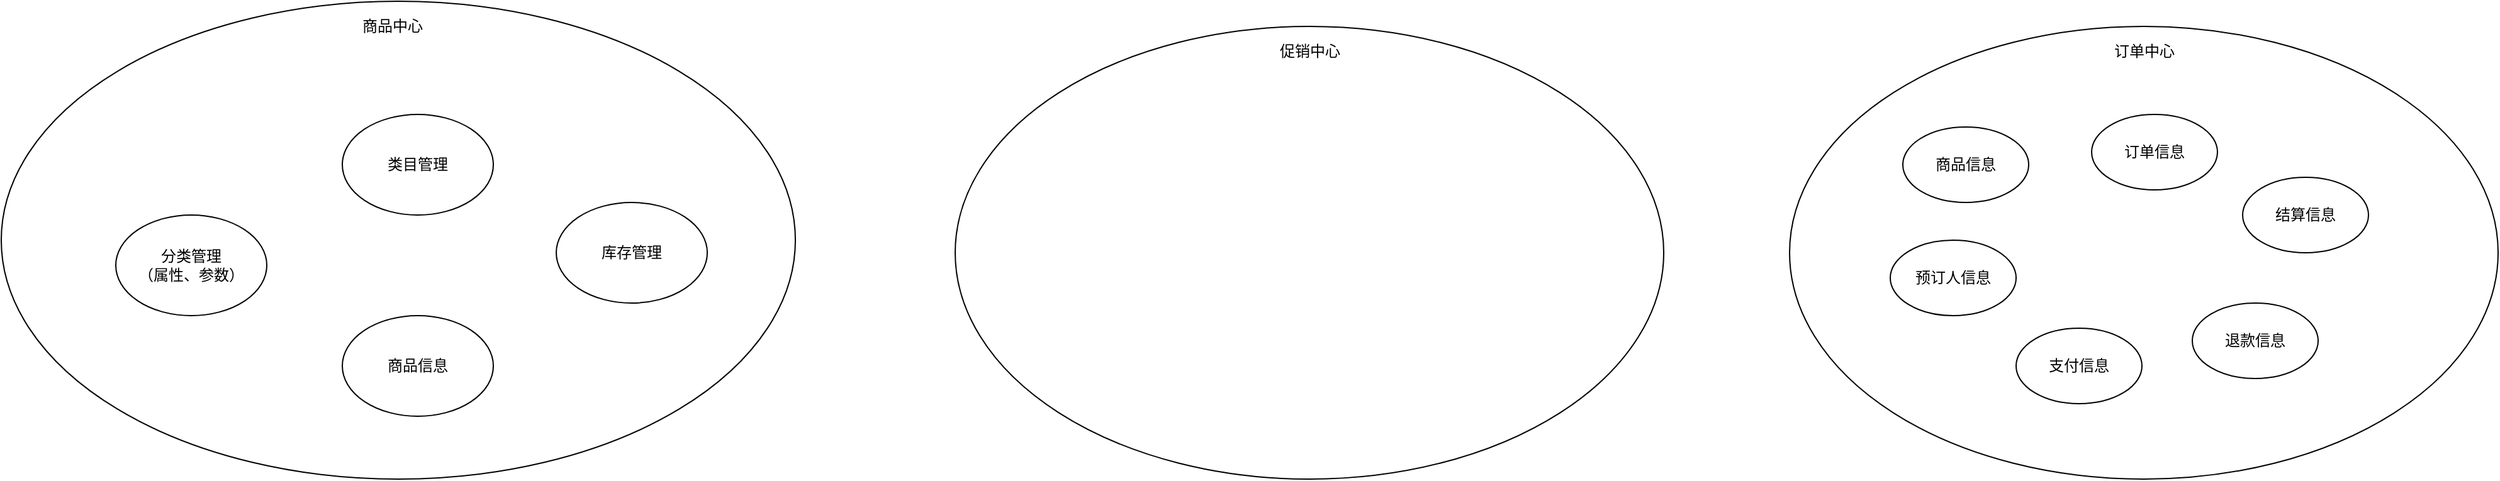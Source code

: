 <mxfile version="13.0.1" type="github" pages="3"><diagram id="E3xM5kdhFBwLVMJYGcJJ" name="商城"><mxGraphModel dx="1426" dy="771" grid="1" gridSize="10" guides="1" tooltips="1" connect="1" arrows="1" fold="1" page="1" pageScale="1" pageWidth="827" pageHeight="1169" math="0" shadow="0"><root><mxCell id="0"/><mxCell id="1" parent="0"/><mxCell id="_-dBqUw7yIvfTAB3wseH-2" value="" style="ellipse;whiteSpace=wrap;html=1;gradientColor=#ffffff;" vertex="1" parent="1"><mxGeometry x="69" y="90" width="631" height="380" as="geometry"/></mxCell><mxCell id="_-dBqUw7yIvfTAB3wseH-3" value="分类管理&lt;br&gt;（属性、参数）" style="ellipse;whiteSpace=wrap;html=1;gradientColor=#ffffff;" vertex="1" parent="1"><mxGeometry x="160" y="260" width="120" height="80" as="geometry"/></mxCell><mxCell id="_-dBqUw7yIvfTAB3wseH-4" value="商品中心" style="text;html=1;strokeColor=none;fillColor=none;align=center;verticalAlign=middle;whiteSpace=wrap;rounded=0;" vertex="1" parent="1"><mxGeometry x="350" y="100" width="60" height="20" as="geometry"/></mxCell><mxCell id="_-dBqUw7yIvfTAB3wseH-5" value="类目管理" style="ellipse;whiteSpace=wrap;html=1;gradientColor=#ffffff;" vertex="1" parent="1"><mxGeometry x="340" y="180" width="120" height="80" as="geometry"/></mxCell><mxCell id="_-dBqUw7yIvfTAB3wseH-6" value="商品信息" style="ellipse;whiteSpace=wrap;html=1;gradientColor=#ffffff;" vertex="1" parent="1"><mxGeometry x="340" y="340" width="120" height="80" as="geometry"/></mxCell><mxCell id="_-dBqUw7yIvfTAB3wseH-7" value="库存管理" style="ellipse;whiteSpace=wrap;html=1;gradientColor=#ffffff;" vertex="1" parent="1"><mxGeometry x="510" y="250" width="120" height="80" as="geometry"/></mxCell><mxCell id="_-dBqUw7yIvfTAB3wseH-8" value="" style="ellipse;whiteSpace=wrap;html=1;gradientColor=#ffffff;" vertex="1" parent="1"><mxGeometry x="827" y="110" width="563" height="360" as="geometry"/></mxCell><mxCell id="_-dBqUw7yIvfTAB3wseH-9" value="促销中心" style="text;html=1;strokeColor=none;fillColor=none;align=center;verticalAlign=middle;whiteSpace=wrap;rounded=0;" vertex="1" parent="1"><mxGeometry x="1078.5" y="120" width="60" height="20" as="geometry"/></mxCell><mxCell id="_-dBqUw7yIvfTAB3wseH-10" value="" style="ellipse;whiteSpace=wrap;html=1;gradientColor=#ffffff;" vertex="1" parent="1"><mxGeometry x="1490" y="110" width="563" height="360" as="geometry"/></mxCell><mxCell id="_-dBqUw7yIvfTAB3wseH-11" value="订单中心" style="text;html=1;strokeColor=none;fillColor=none;align=center;verticalAlign=middle;whiteSpace=wrap;rounded=0;" vertex="1" parent="1"><mxGeometry x="1741.5" y="120" width="60" height="20" as="geometry"/></mxCell><mxCell id="_-dBqUw7yIvfTAB3wseH-12" value="商品信息" style="ellipse;whiteSpace=wrap;html=1;gradientColor=#ffffff;" vertex="1" parent="1"><mxGeometry x="1580" y="190" width="100" height="60" as="geometry"/></mxCell><mxCell id="_-dBqUw7yIvfTAB3wseH-13" value="订单信息" style="ellipse;whiteSpace=wrap;html=1;gradientColor=#ffffff;" vertex="1" parent="1"><mxGeometry x="1730" y="180" width="100" height="60" as="geometry"/></mxCell><mxCell id="_-dBqUw7yIvfTAB3wseH-14" value="预订人信息" style="ellipse;whiteSpace=wrap;html=1;gradientColor=#ffffff;" vertex="1" parent="1"><mxGeometry x="1570" y="280" width="100" height="60" as="geometry"/></mxCell><mxCell id="_-dBqUw7yIvfTAB3wseH-15" value="支付信息" style="ellipse;whiteSpace=wrap;html=1;gradientColor=#ffffff;" vertex="1" parent="1"><mxGeometry x="1670" y="350" width="100" height="60" as="geometry"/></mxCell><mxCell id="_-dBqUw7yIvfTAB3wseH-16" value="退款信息" style="ellipse;whiteSpace=wrap;html=1;gradientColor=#ffffff;" vertex="1" parent="1"><mxGeometry x="1810" y="330" width="100" height="60" as="geometry"/></mxCell><mxCell id="_-dBqUw7yIvfTAB3wseH-17" value="结算信息" style="ellipse;whiteSpace=wrap;html=1;gradientColor=#ffffff;" vertex="1" parent="1"><mxGeometry x="1850" y="230" width="100" height="60" as="geometry"/></mxCell></root></mxGraphModel></diagram><diagram id="6WBcuFHfQ5kvwQithOvC" name="Page-2"><mxGraphModel dx="1426" dy="771" grid="1" gridSize="10" guides="1" tooltips="1" connect="1" arrows="1" fold="1" page="1" pageScale="1" pageWidth="827" pageHeight="1169" math="0" shadow="0"><root><mxCell id="hRncgYBcbpfOWR7ziB46-0"/><mxCell id="hRncgYBcbpfOWR7ziB46-1" parent="hRncgYBcbpfOWR7ziB46-0"/><mxCell id="hRncgYBcbpfOWR7ziB46-2" value="商品" style="ellipse;whiteSpace=wrap;html=1;gradientColor=#ffffff;" vertex="1" parent="hRncgYBcbpfOWR7ziB46-1"><mxGeometry x="310" y="250" width="226" height="120" as="geometry"/></mxCell><mxCell id="hRncgYBcbpfOWR7ziB46-3" value="订单" style="ellipse;whiteSpace=wrap;html=1;gradientColor=#ffffff;" vertex="1" parent="hRncgYBcbpfOWR7ziB46-1"><mxGeometry x="100" y="270" width="120" height="80" as="geometry"/></mxCell><mxCell id="hRncgYBcbpfOWR7ziB46-4" value="促销" style="ellipse;whiteSpace=wrap;html=1;gradientColor=#ffffff;" vertex="1" parent="hRncgYBcbpfOWR7ziB46-1"><mxGeometry x="630" y="280" width="120" height="80" as="geometry"/></mxCell></root></mxGraphModel></diagram><diagram id="qINoJ6QLdbQ89NbVhY2Q" name="概览-产品"><mxGraphModel dx="2037" dy="1150" grid="1" gridSize="10" guides="1" tooltips="1" connect="1" arrows="1" fold="1" page="1" pageScale="1" pageWidth="827" pageHeight="1169" math="0" shadow="0"><root><mxCell id="K1xtMbe7Ad5UqCrFpwCg-0"/><mxCell id="K1xtMbe7Ad5UqCrFpwCg-1" parent="K1xtMbe7Ad5UqCrFpwCg-0"/><mxCell id="K1xtMbe7Ad5UqCrFpwCg-56" value="" style="rounded=0;whiteSpace=wrap;html=1;gradientColor=#ffffff;" vertex="1" parent="K1xtMbe7Ad5UqCrFpwCg-1"><mxGeometry x="80" y="20" width="1500" height="820" as="geometry"/></mxCell><mxCell id="K1xtMbe7Ad5UqCrFpwCg-27" value="" style="rounded=0;whiteSpace=wrap;html=1;gradientColor=#ffffff;" vertex="1" parent="K1xtMbe7Ad5UqCrFpwCg-1"><mxGeometry x="80" y="860" width="1760" height="250" as="geometry"/></mxCell><mxCell id="K1xtMbe7Ad5UqCrFpwCg-18" value="" style="rounded=0;whiteSpace=wrap;html=1;gradientColor=#ffffff;" vertex="1" parent="K1xtMbe7Ad5UqCrFpwCg-1"><mxGeometry x="160" y="890" width="630" height="200" as="geometry"/></mxCell><mxCell id="K1xtMbe7Ad5UqCrFpwCg-2" value="" style="rounded=0;whiteSpace=wrap;html=1;fontFamily=Helvetica;fontSize=12;fontColor=#000000;align=center;strokeColor=#000000;fillColor=#ffffff;gradientColor=#ffffff;" vertex="1" parent="K1xtMbe7Ad5UqCrFpwCg-1"><mxGeometry x="170" y="940" width="200" height="140" as="geometry"/></mxCell><mxCell id="K1xtMbe7Ad5UqCrFpwCg-7" value="" style="rounded=0;whiteSpace=wrap;html=1;fontFamily=Helvetica;fontSize=12;fontColor=#000000;align=center;strokeColor=#000000;fillColor=#ffffff;gradientColor=#ffffff;" vertex="1" parent="K1xtMbe7Ad5UqCrFpwCg-1"><mxGeometry x="384" y="940" width="196" height="140" as="geometry"/></mxCell><mxCell id="K1xtMbe7Ad5UqCrFpwCg-8" value="CRS" style="rounded=0;whiteSpace=wrap;html=1;gradientColor=#ffffff;" vertex="1" parent="K1xtMbe7Ad5UqCrFpwCg-1"><mxGeometry x="470" y="990" width="100" height="30" as="geometry"/></mxCell><mxCell id="K1xtMbe7Ad5UqCrFpwCg-9" value="PMS" style="rounded=0;whiteSpace=wrap;html=1;gradientColor=#ffffff;" vertex="1" parent="K1xtMbe7Ad5UqCrFpwCg-1"><mxGeometry x="390" y="1030" width="180" height="40" as="geometry"/></mxCell><mxCell id="K1xtMbe7Ad5UqCrFpwCg-11" value="&lt;font style=&quot;font-size: 14px&quot;&gt;&lt;b&gt;小B供应（旅馆、客栈）&lt;/b&gt;&lt;/font&gt;" style="text;html=1;strokeColor=none;fillColor=none;align=center;verticalAlign=middle;whiteSpace=wrap;rounded=0;" vertex="1" parent="K1xtMbe7Ad5UqCrFpwCg-1"><mxGeometry x="410" y="950" width="157" height="20" as="geometry"/></mxCell><mxCell id="K1xtMbe7Ad5UqCrFpwCg-13" value="" style="rounded=0;whiteSpace=wrap;html=1;fontFamily=Helvetica;fontSize=12;fontColor=#000000;align=center;strokeColor=#000000;fillColor=#ffffff;gradientColor=#ffffff;" vertex="1" parent="K1xtMbe7Ad5UqCrFpwCg-1"><mxGeometry x="595" y="940" width="185" height="140" as="geometry"/></mxCell><mxCell id="K1xtMbe7Ad5UqCrFpwCg-16" value="&lt;font style=&quot;font-size: 14px&quot;&gt;&lt;b&gt;C端供应（民宿）&lt;/b&gt;&lt;/font&gt;" style="text;html=1;strokeColor=none;fillColor=none;align=center;verticalAlign=middle;whiteSpace=wrap;rounded=0;" vertex="1" parent="K1xtMbe7Ad5UqCrFpwCg-1"><mxGeometry x="625" y="950" width="140" height="20" as="geometry"/></mxCell><mxCell id="K1xtMbe7Ad5UqCrFpwCg-17" value="账本+人工" style="rounded=0;whiteSpace=wrap;html=1;gradientColor=#ffffff;" vertex="1" parent="K1xtMbe7Ad5UqCrFpwCg-1"><mxGeometry x="632.5" y="1000" width="110" height="40" as="geometry"/></mxCell><mxCell id="K1xtMbe7Ad5UqCrFpwCg-20" value="&lt;font style=&quot;font-size: 18px&quot;&gt;&lt;b&gt;住宿仓-PMS&lt;/b&gt;&lt;/font&gt;" style="text;html=1;strokeColor=none;fillColor=none;align=center;verticalAlign=middle;whiteSpace=wrap;rounded=0;" vertex="1" parent="K1xtMbe7Ad5UqCrFpwCg-1"><mxGeometry x="377" y="900" width="180" height="20" as="geometry"/></mxCell><mxCell id="K1xtMbe7Ad5UqCrFpwCg-3" value="CRS" style="rounded=0;whiteSpace=wrap;html=1;gradientColor=#ffffff;" vertex="1" parent="K1xtMbe7Ad5UqCrFpwCg-1"><mxGeometry x="230" y="990" width="130" height="30" as="geometry"/></mxCell><mxCell id="K1xtMbe7Ad5UqCrFpwCg-4" value="PMS" style="rounded=0;whiteSpace=wrap;html=1;gradientColor=#ffffff;" vertex="1" parent="K1xtMbe7Ad5UqCrFpwCg-1"><mxGeometry x="180" y="1035" width="80" height="35" as="geometry"/></mxCell><mxCell id="K1xtMbe7Ad5UqCrFpwCg-5" value="CMS" style="rounded=0;whiteSpace=wrap;html=1;gradientColor=#ffffff;" vertex="1" parent="K1xtMbe7Ad5UqCrFpwCg-1"><mxGeometry x="270" y="1035" width="90" height="35" as="geometry"/></mxCell><mxCell id="K1xtMbe7Ad5UqCrFpwCg-6" value="&lt;b&gt;&lt;font style=&quot;font-size: 14px&quot;&gt;大B供应（集团、酒店）&lt;/font&gt;&lt;/b&gt;" style="text;html=1;strokeColor=none;fillColor=none;align=center;verticalAlign=middle;whiteSpace=wrap;rounded=0;" vertex="1" parent="K1xtMbe7Ad5UqCrFpwCg-1"><mxGeometry x="193" y="950" width="160" height="20" as="geometry"/></mxCell><mxCell id="K1xtMbe7Ad5UqCrFpwCg-19" value="" style="rounded=0;whiteSpace=wrap;html=1;gradientColor=#ffffff;" vertex="1" parent="K1xtMbe7Ad5UqCrFpwCg-1"><mxGeometry x="180" y="990" width="40" height="30" as="geometry"/></mxCell><mxCell id="K1xtMbe7Ad5UqCrFpwCg-21" value="" style="rounded=0;whiteSpace=wrap;html=1;gradientColor=#ffffff;" vertex="1" parent="K1xtMbe7Ad5UqCrFpwCg-1"><mxGeometry x="390" y="990" width="60" height="30" as="geometry"/></mxCell><mxCell id="K1xtMbe7Ad5UqCrFpwCg-22" value="" style="rounded=0;whiteSpace=wrap;html=1;gradientColor=#ffffff;" vertex="1" parent="K1xtMbe7Ad5UqCrFpwCg-1"><mxGeometry x="810" y="890" width="490" height="200" as="geometry"/></mxCell><mxCell id="K1xtMbe7Ad5UqCrFpwCg-23" value="&lt;font style=&quot;font-size: 18px&quot;&gt;&lt;b&gt;实物仓-WMS&lt;/b&gt;&lt;/font&gt;" style="text;html=1;strokeColor=none;fillColor=none;align=center;verticalAlign=middle;whiteSpace=wrap;rounded=0;" vertex="1" parent="K1xtMbe7Ad5UqCrFpwCg-1"><mxGeometry x="965" y="900" width="180" height="20" as="geometry"/></mxCell><mxCell id="K1xtMbe7Ad5UqCrFpwCg-24" value="" style="rounded=0;whiteSpace=wrap;html=1;gradientColor=#ffffff;" vertex="1" parent="K1xtMbe7Ad5UqCrFpwCg-1"><mxGeometry x="1312" y="890" width="498" height="200" as="geometry"/></mxCell><mxCell id="K1xtMbe7Ad5UqCrFpwCg-25" value="&lt;font style=&quot;font-size: 18px&quot;&gt;&lt;b&gt;分时仓-TMS&lt;/b&gt;&lt;/font&gt;" style="text;html=1;strokeColor=none;fillColor=none;align=center;verticalAlign=middle;whiteSpace=wrap;rounded=0;" vertex="1" parent="K1xtMbe7Ad5UqCrFpwCg-1"><mxGeometry x="1500" y="900" width="180" height="20" as="geometry"/></mxCell><mxCell id="K1xtMbe7Ad5UqCrFpwCg-28" value="&lt;font style=&quot;font-size: 24px&quot;&gt;&lt;b&gt;下游履约&lt;/b&gt;&lt;/font&gt;" style="text;html=1;strokeColor=none;fillColor=none;align=center;verticalAlign=middle;whiteSpace=wrap;rounded=0;" vertex="1" parent="K1xtMbe7Ad5UqCrFpwCg-1"><mxGeometry x="95" y="972" width="40" height="20" as="geometry"/></mxCell><mxCell id="K1xtMbe7Ad5UqCrFpwCg-30" value="" style="rounded=0;whiteSpace=wrap;html=1;gradientColor=#ffffff;" vertex="1" parent="K1xtMbe7Ad5UqCrFpwCg-1"><mxGeometry x="160" y="510" width="1400" height="310" as="geometry"/></mxCell><mxCell id="K1xtMbe7Ad5UqCrFpwCg-39" value="&lt;span style=&quot;font-size: 24px&quot;&gt;&lt;b&gt;中台服务&lt;/b&gt;&lt;/span&gt;" style="text;html=1;strokeColor=none;fillColor=none;align=center;verticalAlign=middle;whiteSpace=wrap;rounded=0;" vertex="1" parent="K1xtMbe7Ad5UqCrFpwCg-1"><mxGeometry x="165" y="651" width="40" height="20" as="geometry"/></mxCell><mxCell id="K1xtMbe7Ad5UqCrFpwCg-40" value="" style="rounded=0;whiteSpace=wrap;html=1;gradientColor=#ffffff;" vertex="1" parent="K1xtMbe7Ad5UqCrFpwCg-1"><mxGeometry x="160" y="230" width="1400" height="240" as="geometry"/></mxCell><mxCell id="K1xtMbe7Ad5UqCrFpwCg-41" value="&lt;span style=&quot;font-size: 24px&quot;&gt;&lt;b&gt;业务系统&lt;/b&gt;&lt;/span&gt;" style="text;html=1;strokeColor=none;fillColor=none;align=center;verticalAlign=middle;whiteSpace=wrap;rounded=0;" vertex="1" parent="K1xtMbe7Ad5UqCrFpwCg-1"><mxGeometry x="170" y="330" width="40" height="20" as="geometry"/></mxCell><mxCell id="K1xtMbe7Ad5UqCrFpwCg-44" value="" style="rounded=0;whiteSpace=wrap;html=1;gradientColor=#ffffff;" vertex="1" parent="K1xtMbe7Ad5UqCrFpwCg-1"><mxGeometry x="160" y="60" width="1400" height="150" as="geometry"/></mxCell><mxCell id="K1xtMbe7Ad5UqCrFpwCg-45" value="&lt;span style=&quot;font-size: 24px&quot;&gt;&lt;b&gt;业务前端&lt;/b&gt;&lt;/span&gt;" style="text;html=1;strokeColor=none;fillColor=none;align=center;verticalAlign=middle;whiteSpace=wrap;rounded=0;" vertex="1" parent="K1xtMbe7Ad5UqCrFpwCg-1"><mxGeometry x="170" y="129" width="40" height="20" as="geometry"/></mxCell><mxCell id="K1xtMbe7Ad5UqCrFpwCg-46" value="" style="rounded=0;whiteSpace=wrap;html=1;gradientColor=#ffffff;" vertex="1" parent="K1xtMbe7Ad5UqCrFpwCg-1"><mxGeometry x="240" y="250" width="310" height="200" as="geometry"/></mxCell><mxCell id="K1xtMbe7Ad5UqCrFpwCg-47" value="&lt;b&gt;&lt;font style=&quot;font-size: 18px&quot;&gt;主站ToC&lt;/font&gt;&lt;/b&gt;" style="text;html=1;strokeColor=none;fillColor=none;align=center;verticalAlign=middle;whiteSpace=wrap;rounded=0;" vertex="1" parent="K1xtMbe7Ad5UqCrFpwCg-1"><mxGeometry x="339" y="270" width="105" height="20" as="geometry"/></mxCell><mxCell id="K1xtMbe7Ad5UqCrFpwCg-50" value="" style="rounded=0;whiteSpace=wrap;html=1;gradientColor=#ffffff;" vertex="1" parent="K1xtMbe7Ad5UqCrFpwCg-1"><mxGeometry x="570" y="250" width="310" height="200" as="geometry"/></mxCell><mxCell id="K1xtMbe7Ad5UqCrFpwCg-51" value="&lt;span style=&quot;font-size: 18px&quot;&gt;&lt;b&gt;商旅ToB&lt;/b&gt;&lt;/span&gt;" style="text;html=1;strokeColor=none;fillColor=none;align=center;verticalAlign=middle;whiteSpace=wrap;rounded=0;" vertex="1" parent="K1xtMbe7Ad5UqCrFpwCg-1"><mxGeometry x="669" y="270" width="105" height="20" as="geometry"/></mxCell><mxCell id="K1xtMbe7Ad5UqCrFpwCg-52" value="" style="rounded=0;whiteSpace=wrap;html=1;gradientColor=#ffffff;" vertex="1" parent="K1xtMbe7Ad5UqCrFpwCg-1"><mxGeometry x="900" y="250" width="310" height="200" as="geometry"/></mxCell><mxCell id="K1xtMbe7Ad5UqCrFpwCg-53" value="&lt;span style=&quot;font-size: 18px&quot;&gt;&lt;b&gt;商城&lt;/b&gt;&lt;/span&gt;" style="text;html=1;strokeColor=none;fillColor=none;align=center;verticalAlign=middle;whiteSpace=wrap;rounded=0;" vertex="1" parent="K1xtMbe7Ad5UqCrFpwCg-1"><mxGeometry x="999" y="270" width="105" height="20" as="geometry"/></mxCell><mxCell id="K1xtMbe7Ad5UqCrFpwCg-54" value="" style="rounded=0;whiteSpace=wrap;html=1;gradientColor=#ffffff;" vertex="1" parent="K1xtMbe7Ad5UqCrFpwCg-1"><mxGeometry x="1230" y="250" width="310" height="200" as="geometry"/></mxCell><mxCell id="K1xtMbe7Ad5UqCrFpwCg-55" value="&lt;span style=&quot;font-size: 18px&quot;&gt;&lt;b&gt;开放平台&lt;/b&gt;&lt;/span&gt;" style="text;html=1;strokeColor=none;fillColor=none;align=center;verticalAlign=middle;whiteSpace=wrap;rounded=0;" vertex="1" parent="K1xtMbe7Ad5UqCrFpwCg-1"><mxGeometry x="1329" y="270" width="105" height="20" as="geometry"/></mxCell><mxCell id="K1xtMbe7Ad5UqCrFpwCg-58" value="&lt;span style=&quot;font-size: 24px&quot;&gt;&lt;b&gt;线上平台&lt;/b&gt;&lt;/span&gt;" style="text;html=1;strokeColor=none;fillColor=none;align=center;verticalAlign=middle;whiteSpace=wrap;rounded=0;" vertex="1" parent="K1xtMbe7Ad5UqCrFpwCg-1"><mxGeometry x="95" y="440" width="40" height="20" as="geometry"/></mxCell><mxCell id="K1xtMbe7Ad5UqCrFpwCg-59" value="" style="rounded=0;whiteSpace=wrap;html=1;gradientColor=#ffffff;" vertex="1" parent="K1xtMbe7Ad5UqCrFpwCg-1"><mxGeometry x="1600" y="20" width="110" height="820" as="geometry"/></mxCell><mxCell id="K1xtMbe7Ad5UqCrFpwCg-60" value="" style="rounded=0;whiteSpace=wrap;html=1;gradientColor=#ffffff;" vertex="1" parent="K1xtMbe7Ad5UqCrFpwCg-1"><mxGeometry x="1730" y="20" width="100" height="820" as="geometry"/></mxCell><mxCell id="K1xtMbe7Ad5UqCrFpwCg-63" value="&lt;span style=&quot;font-size: 18px&quot;&gt;&lt;b&gt;竞品平台&lt;/b&gt;&lt;/span&gt;" style="text;html=1;strokeColor=none;fillColor=none;align=center;verticalAlign=middle;whiteSpace=wrap;rounded=0;" vertex="1" parent="K1xtMbe7Ad5UqCrFpwCg-1"><mxGeometry x="1640" y="440" width="30" height="20" as="geometry"/></mxCell><mxCell id="K1xtMbe7Ad5UqCrFpwCg-64" value="&lt;span style=&quot;font-size: 18px&quot;&gt;&lt;b&gt;线下渠道&lt;/b&gt;&lt;/span&gt;" style="text;html=1;strokeColor=none;fillColor=none;align=center;verticalAlign=middle;whiteSpace=wrap;rounded=0;" vertex="1" parent="K1xtMbe7Ad5UqCrFpwCg-1"><mxGeometry x="1765" y="440" width="30" height="20" as="geometry"/></mxCell><mxCell id="K1xtMbe7Ad5UqCrFpwCg-84" value="&lt;font style=&quot;font-size: 18px&quot;&gt;&lt;b&gt;商品中心&lt;/b&gt;&lt;/font&gt;" style="text;html=1;strokeColor=none;fillColor=none;align=center;verticalAlign=middle;whiteSpace=wrap;rounded=0;" vertex="1" parent="K1xtMbe7Ad5UqCrFpwCg-1"><mxGeometry x="1342.5" y="550" width="75" height="20" as="geometry"/></mxCell><mxCell id="K1xtMbe7Ad5UqCrFpwCg-87" value="" style="group" vertex="1" connectable="0" parent="K1xtMbe7Ad5UqCrFpwCg-1"><mxGeometry x="440" y="540" width="200" height="260" as="geometry"/></mxCell><mxCell id="K1xtMbe7Ad5UqCrFpwCg-31" value="" style="rounded=0;whiteSpace=wrap;html=1;gradientColor=#ffffff;" vertex="1" parent="K1xtMbe7Ad5UqCrFpwCg-87"><mxGeometry width="200" height="260" as="geometry"/></mxCell><mxCell id="K1xtMbe7Ad5UqCrFpwCg-32" value="&lt;font style=&quot;font-size: 18px&quot;&gt;&lt;b&gt;商品中心&lt;/b&gt;&lt;/font&gt;" style="text;html=1;strokeColor=none;fillColor=none;align=center;verticalAlign=middle;whiteSpace=wrap;rounded=0;" vertex="1" parent="K1xtMbe7Ad5UqCrFpwCg-87"><mxGeometry x="60" y="10" width="76.96" height="20" as="geometry"/></mxCell><mxCell id="K1xtMbe7Ad5UqCrFpwCg-102" value="&lt;b&gt;&lt;font style=&quot;font-size: 14px&quot;&gt;商品信息&lt;/font&gt;&lt;/b&gt;" style="rounded=1;whiteSpace=wrap;html=1;gradientColor=#ffffff;" vertex="1" parent="K1xtMbe7Ad5UqCrFpwCg-87"><mxGeometry x="17.391" y="71" width="78.261" height="39" as="geometry"/></mxCell><mxCell id="K1xtMbe7Ad5UqCrFpwCg-103" value="&lt;span style=&quot;font-size: 14px&quot;&gt;&lt;b&gt;商家信息&lt;/b&gt;&lt;/span&gt;" style="rounded=1;whiteSpace=wrap;html=1;gradientColor=#ffffff;" vertex="1" parent="K1xtMbe7Ad5UqCrFpwCg-87"><mxGeometry x="110.001" y="71" width="78.261" height="39" as="geometry"/></mxCell><mxCell id="K1xtMbe7Ad5UqCrFpwCg-106" value="&lt;span style=&quot;font-size: 14px&quot;&gt;&lt;b&gt;类目管理&lt;/b&gt;&lt;/span&gt;" style="rounded=1;whiteSpace=wrap;html=1;gradientColor=#ffffff;" vertex="1" parent="K1xtMbe7Ad5UqCrFpwCg-87"><mxGeometry x="17.391" y="130.5" width="78.261" height="39" as="geometry"/></mxCell><mxCell id="K1xtMbe7Ad5UqCrFpwCg-107" value="&lt;span style=&quot;font-size: 14px&quot;&gt;&lt;b&gt;品类管理&lt;/b&gt;&lt;/span&gt;" style="rounded=1;whiteSpace=wrap;html=1;gradientColor=#ffffff;" vertex="1" parent="K1xtMbe7Ad5UqCrFpwCg-87"><mxGeometry x="110.001" y="130.5" width="78.261" height="39" as="geometry"/></mxCell><mxCell id="K1xtMbe7Ad5UqCrFpwCg-108" value="&lt;span style=&quot;font-size: 14px&quot;&gt;&lt;b&gt;库存管理&lt;/b&gt;&lt;/span&gt;" style="rounded=1;whiteSpace=wrap;html=1;gradientColor=#ffffff;" vertex="1" parent="K1xtMbe7Ad5UqCrFpwCg-87"><mxGeometry x="17.391" y="190" width="78.261" height="39" as="geometry"/></mxCell><mxCell id="K1xtMbe7Ad5UqCrFpwCg-109" value="&lt;span style=&quot;font-size: 14px&quot;&gt;&lt;b&gt;品牌管理&lt;/b&gt;&lt;/span&gt;" style="rounded=1;whiteSpace=wrap;html=1;gradientColor=#ffffff;" vertex="1" parent="K1xtMbe7Ad5UqCrFpwCg-87"><mxGeometry x="110.001" y="190" width="78.261" height="39" as="geometry"/></mxCell><mxCell id="K1xtMbe7Ad5UqCrFpwCg-89" value="" style="group" vertex="1" connectable="0" parent="K1xtMbe7Ad5UqCrFpwCg-1"><mxGeometry x="662.5" y="540" width="200" height="260" as="geometry"/></mxCell><mxCell id="K1xtMbe7Ad5UqCrFpwCg-88" value="" style="group" vertex="1" connectable="0" parent="K1xtMbe7Ad5UqCrFpwCg-89"><mxGeometry width="200" height="260" as="geometry"/></mxCell><mxCell id="K1xtMbe7Ad5UqCrFpwCg-79" value="" style="rounded=0;whiteSpace=wrap;html=1;gradientColor=#ffffff;" vertex="1" parent="K1xtMbe7Ad5UqCrFpwCg-88"><mxGeometry width="200" height="260" as="geometry"/></mxCell><mxCell id="K1xtMbe7Ad5UqCrFpwCg-78" value="&lt;font style=&quot;font-size: 18px&quot;&gt;&lt;b&gt;促销中心&lt;/b&gt;&lt;/font&gt;" style="text;html=1;strokeColor=none;fillColor=none;align=center;verticalAlign=middle;whiteSpace=wrap;rounded=0;" vertex="1" parent="K1xtMbe7Ad5UqCrFpwCg-88"><mxGeometry x="56.52" y="10" width="86.96" height="20" as="geometry"/></mxCell><mxCell id="K1xtMbe7Ad5UqCrFpwCg-90" value="" style="group" vertex="1" connectable="0" parent="K1xtMbe7Ad5UqCrFpwCg-1"><mxGeometry x="890" y="540" width="200" height="260" as="geometry"/></mxCell><mxCell id="K1xtMbe7Ad5UqCrFpwCg-80" value="" style="rounded=0;whiteSpace=wrap;html=1;gradientColor=#ffffff;" vertex="1" parent="K1xtMbe7Ad5UqCrFpwCg-90"><mxGeometry width="200" height="260" as="geometry"/></mxCell><mxCell id="K1xtMbe7Ad5UqCrFpwCg-83" value="&lt;font style=&quot;font-size: 18px&quot;&gt;&lt;b&gt;订单中心&lt;/b&gt;&lt;/font&gt;" style="text;html=1;strokeColor=none;fillColor=none;align=center;verticalAlign=middle;whiteSpace=wrap;rounded=0;" vertex="1" parent="K1xtMbe7Ad5UqCrFpwCg-90"><mxGeometry x="60" y="10" width="76.96" height="20" as="geometry"/></mxCell><mxCell id="K1xtMbe7Ad5UqCrFpwCg-91" value="" style="group" vertex="1" connectable="0" parent="K1xtMbe7Ad5UqCrFpwCg-1"><mxGeometry x="1120" y="540" width="200" height="260" as="geometry"/></mxCell><mxCell id="K1xtMbe7Ad5UqCrFpwCg-81" value="" style="rounded=0;whiteSpace=wrap;html=1;gradientColor=#ffffff;" vertex="1" parent="K1xtMbe7Ad5UqCrFpwCg-91"><mxGeometry width="200" height="260" as="geometry"/></mxCell><mxCell id="K1xtMbe7Ad5UqCrFpwCg-82" value="&lt;font style=&quot;font-size: 18px&quot;&gt;&lt;b&gt;清结算中心&lt;/b&gt;&lt;/font&gt;" style="text;html=1;strokeColor=none;fillColor=none;align=center;verticalAlign=middle;whiteSpace=wrap;rounded=0;" vertex="1" parent="K1xtMbe7Ad5UqCrFpwCg-91"><mxGeometry x="50" y="10" width="95.65" height="20" as="geometry"/></mxCell><mxCell id="K1xtMbe7Ad5UqCrFpwCg-93" value="" style="group" vertex="1" connectable="0" parent="K1xtMbe7Ad5UqCrFpwCg-1"><mxGeometry x="1340" y="540" width="200" height="260" as="geometry"/></mxCell><mxCell id="K1xtMbe7Ad5UqCrFpwCg-85" value="" style="rounded=0;whiteSpace=wrap;html=1;gradientColor=#ffffff;" vertex="1" parent="K1xtMbe7Ad5UqCrFpwCg-93"><mxGeometry width="200" height="260" as="geometry"/></mxCell><mxCell id="K1xtMbe7Ad5UqCrFpwCg-86" value="&lt;span style=&quot;font-size: 18px&quot;&gt;&lt;b&gt;通用中心&lt;/b&gt;&lt;/span&gt;" style="text;html=1;strokeColor=none;fillColor=none;align=center;verticalAlign=middle;whiteSpace=wrap;rounded=0;" vertex="1" parent="K1xtMbe7Ad5UqCrFpwCg-93"><mxGeometry x="60" y="10" width="84.783" height="20" as="geometry"/></mxCell><mxCell id="K1xtMbe7Ad5UqCrFpwCg-94" value="" style="rounded=0;whiteSpace=wrap;html=1;gradientColor=#ffffff;" vertex="1" parent="K1xtMbe7Ad5UqCrFpwCg-1"><mxGeometry x="248" y="140" width="1302" height="60" as="geometry"/></mxCell><mxCell id="K1xtMbe7Ad5UqCrFpwCg-95" value="&lt;b&gt;&lt;font style=&quot;font-size: 18px&quot;&gt;IOS&lt;/font&gt;&lt;/b&gt;" style="rounded=1;whiteSpace=wrap;html=1;gradientColor=#ffffff;" vertex="1" parent="K1xtMbe7Ad5UqCrFpwCg-1"><mxGeometry x="250" y="69" width="120" height="60" as="geometry"/></mxCell><mxCell id="K1xtMbe7Ad5UqCrFpwCg-96" value="&lt;font style=&quot;font-size: 18px&quot;&gt;&lt;b&gt;Android&lt;/b&gt;&lt;/font&gt;" style="rounded=1;whiteSpace=wrap;html=1;gradientColor=#ffffff;" vertex="1" parent="K1xtMbe7Ad5UqCrFpwCg-1"><mxGeometry x="440" y="69" width="120" height="60" as="geometry"/></mxCell><mxCell id="K1xtMbe7Ad5UqCrFpwCg-97" value="&lt;font style=&quot;font-size: 18px&quot;&gt;&lt;b&gt;H5&lt;/b&gt;&lt;/font&gt;" style="rounded=1;whiteSpace=wrap;html=1;gradientColor=#ffffff;" vertex="1" parent="K1xtMbe7Ad5UqCrFpwCg-1"><mxGeometry x="630" y="69" width="120" height="60" as="geometry"/></mxCell><mxCell id="K1xtMbe7Ad5UqCrFpwCg-98" value="&lt;font style=&quot;font-size: 18px&quot;&gt;&lt;b&gt;公众号&lt;/b&gt;&lt;/font&gt;" style="rounded=1;whiteSpace=wrap;html=1;gradientColor=#ffffff;" vertex="1" parent="K1xtMbe7Ad5UqCrFpwCg-1"><mxGeometry x="1011" y="69" width="120" height="60" as="geometry"/></mxCell><mxCell id="K1xtMbe7Ad5UqCrFpwCg-99" value="&lt;b&gt;&lt;font style=&quot;font-size: 18px&quot;&gt;PC&lt;/font&gt;&lt;/b&gt;" style="rounded=1;whiteSpace=wrap;html=1;gradientColor=#ffffff;" vertex="1" parent="K1xtMbe7Ad5UqCrFpwCg-1"><mxGeometry x="1201" y="69" width="120" height="60" as="geometry"/></mxCell><mxCell id="K1xtMbe7Ad5UqCrFpwCg-100" value="&lt;span style=&quot;font-size: 18px&quot;&gt;......&lt;/span&gt;" style="rounded=1;whiteSpace=wrap;html=1;gradientColor=#ffffff;" vertex="1" parent="K1xtMbe7Ad5UqCrFpwCg-1"><mxGeometry x="1391" y="69" width="120" height="60" as="geometry"/></mxCell><mxCell id="K1xtMbe7Ad5UqCrFpwCg-101" value="&lt;font style=&quot;font-size: 18px&quot;&gt;&lt;b&gt;小程序&lt;/b&gt;&lt;/font&gt;" style="rounded=1;whiteSpace=wrap;html=1;gradientColor=#ffffff;" vertex="1" parent="K1xtMbe7Ad5UqCrFpwCg-1"><mxGeometry x="820" y="69" width="120" height="60" as="geometry"/></mxCell><mxCell id="K1xtMbe7Ad5UqCrFpwCg-104" value="" style="rounded=0;whiteSpace=wrap;html=1;gradientColor=#ffffff;" vertex="1" parent="K1xtMbe7Ad5UqCrFpwCg-1"><mxGeometry x="214" y="540" width="200" height="260" as="geometry"/></mxCell><mxCell id="K1xtMbe7Ad5UqCrFpwCg-105" value="&lt;font style=&quot;font-size: 18px&quot;&gt;&lt;b&gt;用户中心&lt;/b&gt;&lt;/font&gt;" style="text;html=1;strokeColor=none;fillColor=none;align=center;verticalAlign=middle;whiteSpace=wrap;rounded=0;" vertex="1" parent="K1xtMbe7Ad5UqCrFpwCg-1"><mxGeometry x="270" y="550" width="76.96" height="20" as="geometry"/></mxCell></root></mxGraphModel></diagram></mxfile>
